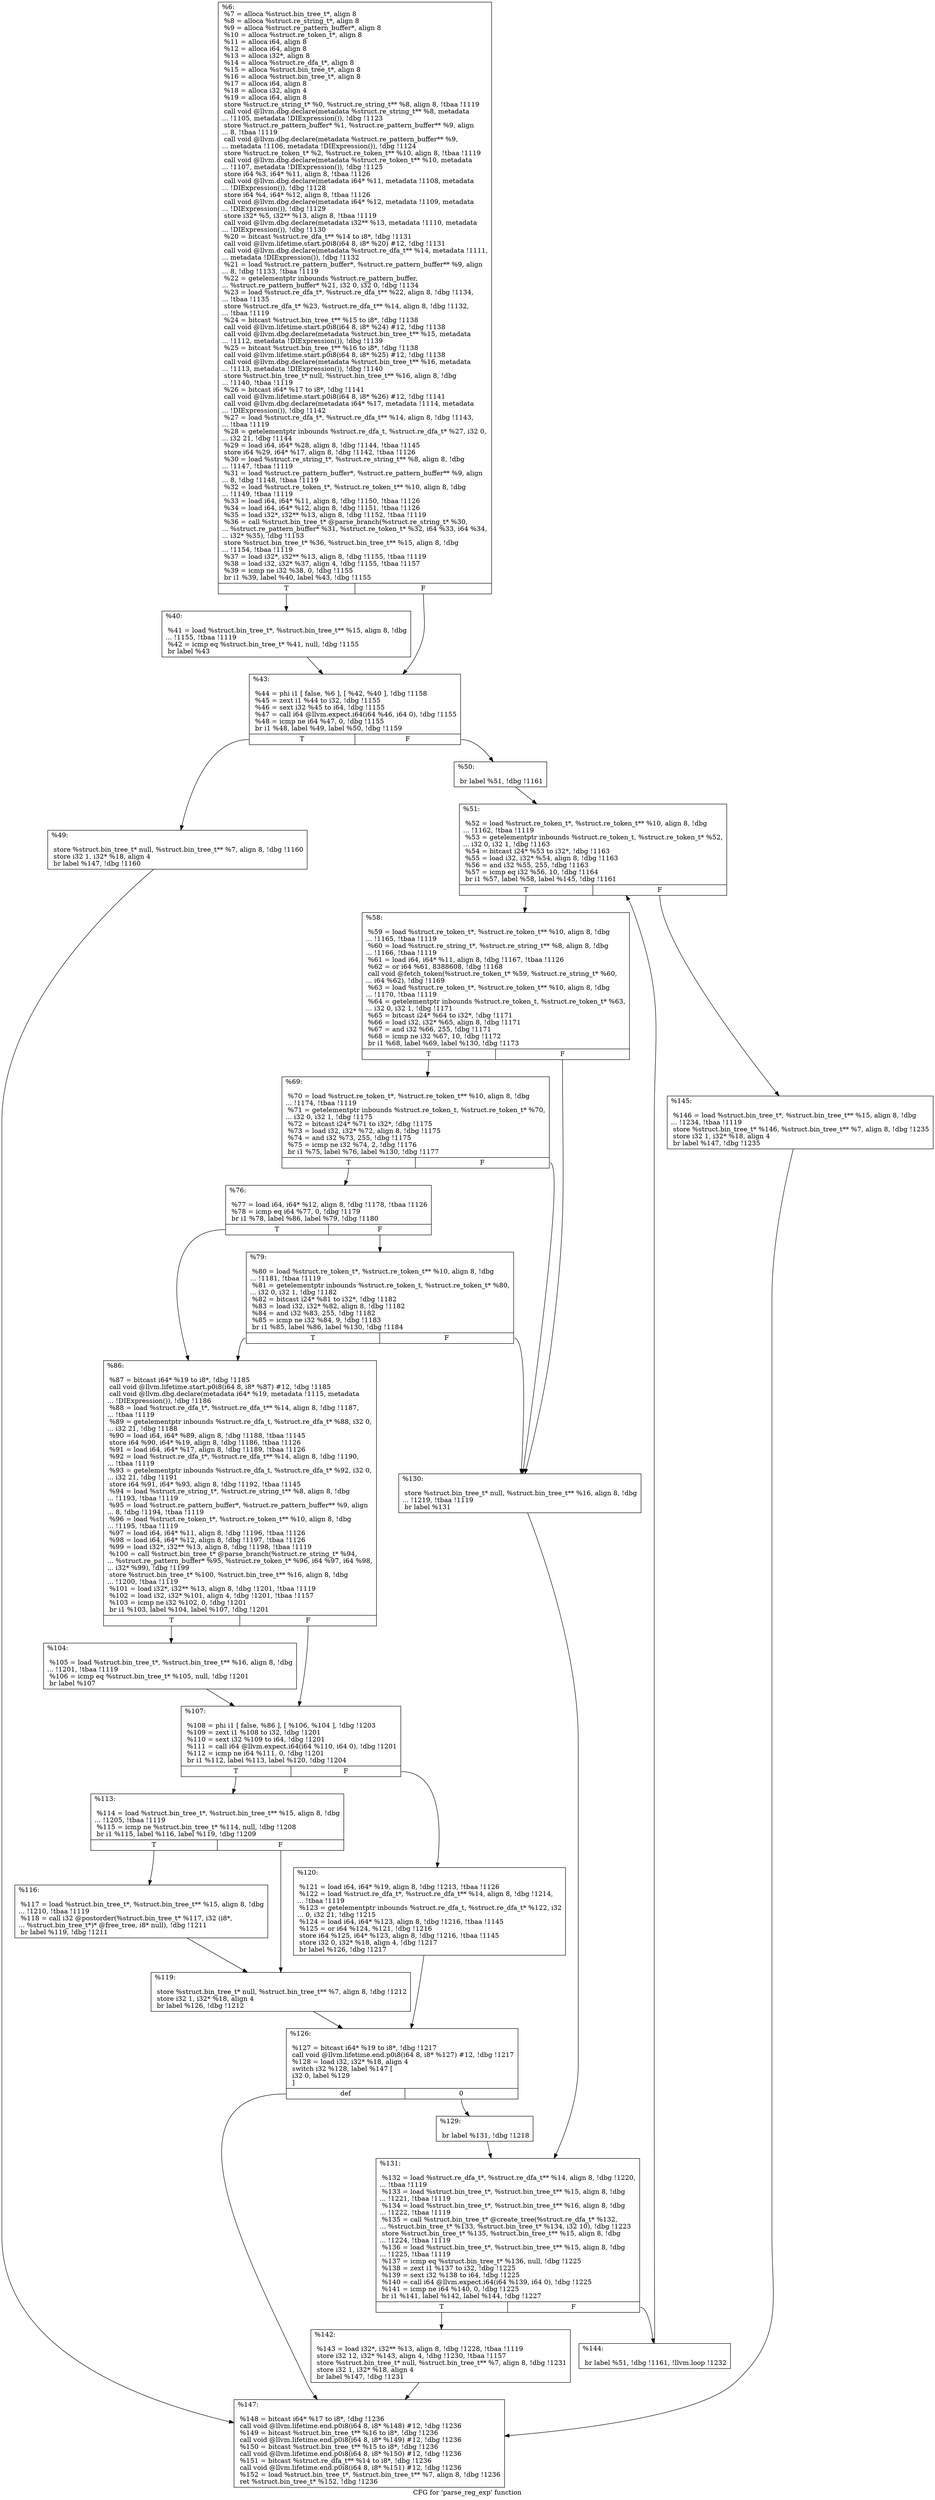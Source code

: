 digraph "CFG for 'parse_reg_exp' function" {
	label="CFG for 'parse_reg_exp' function";

	Node0xbc0100 [shape=record,label="{%6:\l  %7 = alloca %struct.bin_tree_t*, align 8\l  %8 = alloca %struct.re_string_t*, align 8\l  %9 = alloca %struct.re_pattern_buffer*, align 8\l  %10 = alloca %struct.re_token_t*, align 8\l  %11 = alloca i64, align 8\l  %12 = alloca i64, align 8\l  %13 = alloca i32*, align 8\l  %14 = alloca %struct.re_dfa_t*, align 8\l  %15 = alloca %struct.bin_tree_t*, align 8\l  %16 = alloca %struct.bin_tree_t*, align 8\l  %17 = alloca i64, align 8\l  %18 = alloca i32, align 4\l  %19 = alloca i64, align 8\l  store %struct.re_string_t* %0, %struct.re_string_t** %8, align 8, !tbaa !1119\l  call void @llvm.dbg.declare(metadata %struct.re_string_t** %8, metadata\l... !1105, metadata !DIExpression()), !dbg !1123\l  store %struct.re_pattern_buffer* %1, %struct.re_pattern_buffer** %9, align\l... 8, !tbaa !1119\l  call void @llvm.dbg.declare(metadata %struct.re_pattern_buffer** %9,\l... metadata !1106, metadata !DIExpression()), !dbg !1124\l  store %struct.re_token_t* %2, %struct.re_token_t** %10, align 8, !tbaa !1119\l  call void @llvm.dbg.declare(metadata %struct.re_token_t** %10, metadata\l... !1107, metadata !DIExpression()), !dbg !1125\l  store i64 %3, i64* %11, align 8, !tbaa !1126\l  call void @llvm.dbg.declare(metadata i64* %11, metadata !1108, metadata\l... !DIExpression()), !dbg !1128\l  store i64 %4, i64* %12, align 8, !tbaa !1126\l  call void @llvm.dbg.declare(metadata i64* %12, metadata !1109, metadata\l... !DIExpression()), !dbg !1129\l  store i32* %5, i32** %13, align 8, !tbaa !1119\l  call void @llvm.dbg.declare(metadata i32** %13, metadata !1110, metadata\l... !DIExpression()), !dbg !1130\l  %20 = bitcast %struct.re_dfa_t** %14 to i8*, !dbg !1131\l  call void @llvm.lifetime.start.p0i8(i64 8, i8* %20) #12, !dbg !1131\l  call void @llvm.dbg.declare(metadata %struct.re_dfa_t** %14, metadata !1111,\l... metadata !DIExpression()), !dbg !1132\l  %21 = load %struct.re_pattern_buffer*, %struct.re_pattern_buffer** %9, align\l... 8, !dbg !1133, !tbaa !1119\l  %22 = getelementptr inbounds %struct.re_pattern_buffer,\l... %struct.re_pattern_buffer* %21, i32 0, i32 0, !dbg !1134\l  %23 = load %struct.re_dfa_t*, %struct.re_dfa_t** %22, align 8, !dbg !1134,\l... !tbaa !1135\l  store %struct.re_dfa_t* %23, %struct.re_dfa_t** %14, align 8, !dbg !1132,\l... !tbaa !1119\l  %24 = bitcast %struct.bin_tree_t** %15 to i8*, !dbg !1138\l  call void @llvm.lifetime.start.p0i8(i64 8, i8* %24) #12, !dbg !1138\l  call void @llvm.dbg.declare(metadata %struct.bin_tree_t** %15, metadata\l... !1112, metadata !DIExpression()), !dbg !1139\l  %25 = bitcast %struct.bin_tree_t** %16 to i8*, !dbg !1138\l  call void @llvm.lifetime.start.p0i8(i64 8, i8* %25) #12, !dbg !1138\l  call void @llvm.dbg.declare(metadata %struct.bin_tree_t** %16, metadata\l... !1113, metadata !DIExpression()), !dbg !1140\l  store %struct.bin_tree_t* null, %struct.bin_tree_t** %16, align 8, !dbg\l... !1140, !tbaa !1119\l  %26 = bitcast i64* %17 to i8*, !dbg !1141\l  call void @llvm.lifetime.start.p0i8(i64 8, i8* %26) #12, !dbg !1141\l  call void @llvm.dbg.declare(metadata i64* %17, metadata !1114, metadata\l... !DIExpression()), !dbg !1142\l  %27 = load %struct.re_dfa_t*, %struct.re_dfa_t** %14, align 8, !dbg !1143,\l... !tbaa !1119\l  %28 = getelementptr inbounds %struct.re_dfa_t, %struct.re_dfa_t* %27, i32 0,\l... i32 21, !dbg !1144\l  %29 = load i64, i64* %28, align 8, !dbg !1144, !tbaa !1145\l  store i64 %29, i64* %17, align 8, !dbg !1142, !tbaa !1126\l  %30 = load %struct.re_string_t*, %struct.re_string_t** %8, align 8, !dbg\l... !1147, !tbaa !1119\l  %31 = load %struct.re_pattern_buffer*, %struct.re_pattern_buffer** %9, align\l... 8, !dbg !1148, !tbaa !1119\l  %32 = load %struct.re_token_t*, %struct.re_token_t** %10, align 8, !dbg\l... !1149, !tbaa !1119\l  %33 = load i64, i64* %11, align 8, !dbg !1150, !tbaa !1126\l  %34 = load i64, i64* %12, align 8, !dbg !1151, !tbaa !1126\l  %35 = load i32*, i32** %13, align 8, !dbg !1152, !tbaa !1119\l  %36 = call %struct.bin_tree_t* @parse_branch(%struct.re_string_t* %30,\l... %struct.re_pattern_buffer* %31, %struct.re_token_t* %32, i64 %33, i64 %34,\l... i32* %35), !dbg !1153\l  store %struct.bin_tree_t* %36, %struct.bin_tree_t** %15, align 8, !dbg\l... !1154, !tbaa !1119\l  %37 = load i32*, i32** %13, align 8, !dbg !1155, !tbaa !1119\l  %38 = load i32, i32* %37, align 4, !dbg !1155, !tbaa !1157\l  %39 = icmp ne i32 %38, 0, !dbg !1155\l  br i1 %39, label %40, label %43, !dbg !1155\l|{<s0>T|<s1>F}}"];
	Node0xbc0100:s0 -> Node0xbc1130;
	Node0xbc0100:s1 -> Node0xbc1180;
	Node0xbc1130 [shape=record,label="{%40:\l\l  %41 = load %struct.bin_tree_t*, %struct.bin_tree_t** %15, align 8, !dbg\l... !1155, !tbaa !1119\l  %42 = icmp eq %struct.bin_tree_t* %41, null, !dbg !1155\l  br label %43\l}"];
	Node0xbc1130 -> Node0xbc1180;
	Node0xbc1180 [shape=record,label="{%43:\l\l  %44 = phi i1 [ false, %6 ], [ %42, %40 ], !dbg !1158\l  %45 = zext i1 %44 to i32, !dbg !1155\l  %46 = sext i32 %45 to i64, !dbg !1155\l  %47 = call i64 @llvm.expect.i64(i64 %46, i64 0), !dbg !1155\l  %48 = icmp ne i64 %47, 0, !dbg !1155\l  br i1 %48, label %49, label %50, !dbg !1159\l|{<s0>T|<s1>F}}"];
	Node0xbc1180:s0 -> Node0xbc11d0;
	Node0xbc1180:s1 -> Node0xbc1220;
	Node0xbc11d0 [shape=record,label="{%49:\l\l  store %struct.bin_tree_t* null, %struct.bin_tree_t** %7, align 8, !dbg !1160\l  store i32 1, i32* %18, align 4\l  br label %147, !dbg !1160\l}"];
	Node0xbc11d0 -> Node0xbc1860;
	Node0xbc1220 [shape=record,label="{%50:\l\l  br label %51, !dbg !1161\l}"];
	Node0xbc1220 -> Node0xbc1270;
	Node0xbc1270 [shape=record,label="{%51:\l\l  %52 = load %struct.re_token_t*, %struct.re_token_t** %10, align 8, !dbg\l... !1162, !tbaa !1119\l  %53 = getelementptr inbounds %struct.re_token_t, %struct.re_token_t* %52,\l... i32 0, i32 1, !dbg !1163\l  %54 = bitcast i24* %53 to i32*, !dbg !1163\l  %55 = load i32, i32* %54, align 8, !dbg !1163\l  %56 = and i32 %55, 255, !dbg !1163\l  %57 = icmp eq i32 %56, 10, !dbg !1164\l  br i1 %57, label %58, label %145, !dbg !1161\l|{<s0>T|<s1>F}}"];
	Node0xbc1270:s0 -> Node0xbc12c0;
	Node0xbc1270:s1 -> Node0xbc1810;
	Node0xbc12c0 [shape=record,label="{%58:\l\l  %59 = load %struct.re_token_t*, %struct.re_token_t** %10, align 8, !dbg\l... !1165, !tbaa !1119\l  %60 = load %struct.re_string_t*, %struct.re_string_t** %8, align 8, !dbg\l... !1166, !tbaa !1119\l  %61 = load i64, i64* %11, align 8, !dbg !1167, !tbaa !1126\l  %62 = or i64 %61, 8388608, !dbg !1168\l  call void @fetch_token(%struct.re_token_t* %59, %struct.re_string_t* %60,\l... i64 %62), !dbg !1169\l  %63 = load %struct.re_token_t*, %struct.re_token_t** %10, align 8, !dbg\l... !1170, !tbaa !1119\l  %64 = getelementptr inbounds %struct.re_token_t, %struct.re_token_t* %63,\l... i32 0, i32 1, !dbg !1171\l  %65 = bitcast i24* %64 to i32*, !dbg !1171\l  %66 = load i32, i32* %65, align 8, !dbg !1171\l  %67 = and i32 %66, 255, !dbg !1171\l  %68 = icmp ne i32 %67, 10, !dbg !1172\l  br i1 %68, label %69, label %130, !dbg !1173\l|{<s0>T|<s1>F}}"];
	Node0xbc12c0:s0 -> Node0xbc1310;
	Node0xbc12c0:s1 -> Node0xbc16d0;
	Node0xbc1310 [shape=record,label="{%69:\l\l  %70 = load %struct.re_token_t*, %struct.re_token_t** %10, align 8, !dbg\l... !1174, !tbaa !1119\l  %71 = getelementptr inbounds %struct.re_token_t, %struct.re_token_t* %70,\l... i32 0, i32 1, !dbg !1175\l  %72 = bitcast i24* %71 to i32*, !dbg !1175\l  %73 = load i32, i32* %72, align 8, !dbg !1175\l  %74 = and i32 %73, 255, !dbg !1175\l  %75 = icmp ne i32 %74, 2, !dbg !1176\l  br i1 %75, label %76, label %130, !dbg !1177\l|{<s0>T|<s1>F}}"];
	Node0xbc1310:s0 -> Node0xbc1360;
	Node0xbc1310:s1 -> Node0xbc16d0;
	Node0xbc1360 [shape=record,label="{%76:\l\l  %77 = load i64, i64* %12, align 8, !dbg !1178, !tbaa !1126\l  %78 = icmp eq i64 %77, 0, !dbg !1179\l  br i1 %78, label %86, label %79, !dbg !1180\l|{<s0>T|<s1>F}}"];
	Node0xbc1360:s0 -> Node0xbc1400;
	Node0xbc1360:s1 -> Node0xbc13b0;
	Node0xbc13b0 [shape=record,label="{%79:\l\l  %80 = load %struct.re_token_t*, %struct.re_token_t** %10, align 8, !dbg\l... !1181, !tbaa !1119\l  %81 = getelementptr inbounds %struct.re_token_t, %struct.re_token_t* %80,\l... i32 0, i32 1, !dbg !1182\l  %82 = bitcast i24* %81 to i32*, !dbg !1182\l  %83 = load i32, i32* %82, align 8, !dbg !1182\l  %84 = and i32 %83, 255, !dbg !1182\l  %85 = icmp ne i32 %84, 9, !dbg !1183\l  br i1 %85, label %86, label %130, !dbg !1184\l|{<s0>T|<s1>F}}"];
	Node0xbc13b0:s0 -> Node0xbc1400;
	Node0xbc13b0:s1 -> Node0xbc16d0;
	Node0xbc1400 [shape=record,label="{%86:\l\l  %87 = bitcast i64* %19 to i8*, !dbg !1185\l  call void @llvm.lifetime.start.p0i8(i64 8, i8* %87) #12, !dbg !1185\l  call void @llvm.dbg.declare(metadata i64* %19, metadata !1115, metadata\l... !DIExpression()), !dbg !1186\l  %88 = load %struct.re_dfa_t*, %struct.re_dfa_t** %14, align 8, !dbg !1187,\l... !tbaa !1119\l  %89 = getelementptr inbounds %struct.re_dfa_t, %struct.re_dfa_t* %88, i32 0,\l... i32 21, !dbg !1188\l  %90 = load i64, i64* %89, align 8, !dbg !1188, !tbaa !1145\l  store i64 %90, i64* %19, align 8, !dbg !1186, !tbaa !1126\l  %91 = load i64, i64* %17, align 8, !dbg !1189, !tbaa !1126\l  %92 = load %struct.re_dfa_t*, %struct.re_dfa_t** %14, align 8, !dbg !1190,\l... !tbaa !1119\l  %93 = getelementptr inbounds %struct.re_dfa_t, %struct.re_dfa_t* %92, i32 0,\l... i32 21, !dbg !1191\l  store i64 %91, i64* %93, align 8, !dbg !1192, !tbaa !1145\l  %94 = load %struct.re_string_t*, %struct.re_string_t** %8, align 8, !dbg\l... !1193, !tbaa !1119\l  %95 = load %struct.re_pattern_buffer*, %struct.re_pattern_buffer** %9, align\l... 8, !dbg !1194, !tbaa !1119\l  %96 = load %struct.re_token_t*, %struct.re_token_t** %10, align 8, !dbg\l... !1195, !tbaa !1119\l  %97 = load i64, i64* %11, align 8, !dbg !1196, !tbaa !1126\l  %98 = load i64, i64* %12, align 8, !dbg !1197, !tbaa !1126\l  %99 = load i32*, i32** %13, align 8, !dbg !1198, !tbaa !1119\l  %100 = call %struct.bin_tree_t* @parse_branch(%struct.re_string_t* %94,\l... %struct.re_pattern_buffer* %95, %struct.re_token_t* %96, i64 %97, i64 %98,\l... i32* %99), !dbg !1199\l  store %struct.bin_tree_t* %100, %struct.bin_tree_t** %16, align 8, !dbg\l... !1200, !tbaa !1119\l  %101 = load i32*, i32** %13, align 8, !dbg !1201, !tbaa !1119\l  %102 = load i32, i32* %101, align 4, !dbg !1201, !tbaa !1157\l  %103 = icmp ne i32 %102, 0, !dbg !1201\l  br i1 %103, label %104, label %107, !dbg !1201\l|{<s0>T|<s1>F}}"];
	Node0xbc1400:s0 -> Node0xbc1450;
	Node0xbc1400:s1 -> Node0xbc14a0;
	Node0xbc1450 [shape=record,label="{%104:\l\l  %105 = load %struct.bin_tree_t*, %struct.bin_tree_t** %16, align 8, !dbg\l... !1201, !tbaa !1119\l  %106 = icmp eq %struct.bin_tree_t* %105, null, !dbg !1201\l  br label %107\l}"];
	Node0xbc1450 -> Node0xbc14a0;
	Node0xbc14a0 [shape=record,label="{%107:\l\l  %108 = phi i1 [ false, %86 ], [ %106, %104 ], !dbg !1203\l  %109 = zext i1 %108 to i32, !dbg !1201\l  %110 = sext i32 %109 to i64, !dbg !1201\l  %111 = call i64 @llvm.expect.i64(i64 %110, i64 0), !dbg !1201\l  %112 = icmp ne i64 %111, 0, !dbg !1201\l  br i1 %112, label %113, label %120, !dbg !1204\l|{<s0>T|<s1>F}}"];
	Node0xbc14a0:s0 -> Node0xbc14f0;
	Node0xbc14a0:s1 -> Node0xbc15e0;
	Node0xbc14f0 [shape=record,label="{%113:\l\l  %114 = load %struct.bin_tree_t*, %struct.bin_tree_t** %15, align 8, !dbg\l... !1205, !tbaa !1119\l  %115 = icmp ne %struct.bin_tree_t* %114, null, !dbg !1208\l  br i1 %115, label %116, label %119, !dbg !1209\l|{<s0>T|<s1>F}}"];
	Node0xbc14f0:s0 -> Node0xbc1540;
	Node0xbc14f0:s1 -> Node0xbc1590;
	Node0xbc1540 [shape=record,label="{%116:\l\l  %117 = load %struct.bin_tree_t*, %struct.bin_tree_t** %15, align 8, !dbg\l... !1210, !tbaa !1119\l  %118 = call i32 @postorder(%struct.bin_tree_t* %117, i32 (i8*,\l... %struct.bin_tree_t*)* @free_tree, i8* null), !dbg !1211\l  br label %119, !dbg !1211\l}"];
	Node0xbc1540 -> Node0xbc1590;
	Node0xbc1590 [shape=record,label="{%119:\l\l  store %struct.bin_tree_t* null, %struct.bin_tree_t** %7, align 8, !dbg !1212\l  store i32 1, i32* %18, align 4\l  br label %126, !dbg !1212\l}"];
	Node0xbc1590 -> Node0xbc1630;
	Node0xbc15e0 [shape=record,label="{%120:\l\l  %121 = load i64, i64* %19, align 8, !dbg !1213, !tbaa !1126\l  %122 = load %struct.re_dfa_t*, %struct.re_dfa_t** %14, align 8, !dbg !1214,\l... !tbaa !1119\l  %123 = getelementptr inbounds %struct.re_dfa_t, %struct.re_dfa_t* %122, i32\l... 0, i32 21, !dbg !1215\l  %124 = load i64, i64* %123, align 8, !dbg !1216, !tbaa !1145\l  %125 = or i64 %124, %121, !dbg !1216\l  store i64 %125, i64* %123, align 8, !dbg !1216, !tbaa !1145\l  store i32 0, i32* %18, align 4, !dbg !1217\l  br label %126, !dbg !1217\l}"];
	Node0xbc15e0 -> Node0xbc1630;
	Node0xbc1630 [shape=record,label="{%126:\l\l  %127 = bitcast i64* %19 to i8*, !dbg !1217\l  call void @llvm.lifetime.end.p0i8(i64 8, i8* %127) #12, !dbg !1217\l  %128 = load i32, i32* %18, align 4\l  switch i32 %128, label %147 [\l    i32 0, label %129\l  ]\l|{<s0>def|<s1>0}}"];
	Node0xbc1630:s0 -> Node0xbc1860;
	Node0xbc1630:s1 -> Node0xbc1680;
	Node0xbc1680 [shape=record,label="{%129:\l\l  br label %131, !dbg !1218\l}"];
	Node0xbc1680 -> Node0xbc1720;
	Node0xbc16d0 [shape=record,label="{%130:\l\l  store %struct.bin_tree_t* null, %struct.bin_tree_t** %16, align 8, !dbg\l... !1219, !tbaa !1119\l  br label %131\l}"];
	Node0xbc16d0 -> Node0xbc1720;
	Node0xbc1720 [shape=record,label="{%131:\l\l  %132 = load %struct.re_dfa_t*, %struct.re_dfa_t** %14, align 8, !dbg !1220,\l... !tbaa !1119\l  %133 = load %struct.bin_tree_t*, %struct.bin_tree_t** %15, align 8, !dbg\l... !1221, !tbaa !1119\l  %134 = load %struct.bin_tree_t*, %struct.bin_tree_t** %16, align 8, !dbg\l... !1222, !tbaa !1119\l  %135 = call %struct.bin_tree_t* @create_tree(%struct.re_dfa_t* %132,\l... %struct.bin_tree_t* %133, %struct.bin_tree_t* %134, i32 10), !dbg !1223\l  store %struct.bin_tree_t* %135, %struct.bin_tree_t** %15, align 8, !dbg\l... !1224, !tbaa !1119\l  %136 = load %struct.bin_tree_t*, %struct.bin_tree_t** %15, align 8, !dbg\l... !1225, !tbaa !1119\l  %137 = icmp eq %struct.bin_tree_t* %136, null, !dbg !1225\l  %138 = zext i1 %137 to i32, !dbg !1225\l  %139 = sext i32 %138 to i64, !dbg !1225\l  %140 = call i64 @llvm.expect.i64(i64 %139, i64 0), !dbg !1225\l  %141 = icmp ne i64 %140, 0, !dbg !1225\l  br i1 %141, label %142, label %144, !dbg !1227\l|{<s0>T|<s1>F}}"];
	Node0xbc1720:s0 -> Node0xbc1770;
	Node0xbc1720:s1 -> Node0xbc17c0;
	Node0xbc1770 [shape=record,label="{%142:\l\l  %143 = load i32*, i32** %13, align 8, !dbg !1228, !tbaa !1119\l  store i32 12, i32* %143, align 4, !dbg !1230, !tbaa !1157\l  store %struct.bin_tree_t* null, %struct.bin_tree_t** %7, align 8, !dbg !1231\l  store i32 1, i32* %18, align 4\l  br label %147, !dbg !1231\l}"];
	Node0xbc1770 -> Node0xbc1860;
	Node0xbc17c0 [shape=record,label="{%144:\l\l  br label %51, !dbg !1161, !llvm.loop !1232\l}"];
	Node0xbc17c0 -> Node0xbc1270;
	Node0xbc1810 [shape=record,label="{%145:\l\l  %146 = load %struct.bin_tree_t*, %struct.bin_tree_t** %15, align 8, !dbg\l... !1234, !tbaa !1119\l  store %struct.bin_tree_t* %146, %struct.bin_tree_t** %7, align 8, !dbg !1235\l  store i32 1, i32* %18, align 4\l  br label %147, !dbg !1235\l}"];
	Node0xbc1810 -> Node0xbc1860;
	Node0xbc1860 [shape=record,label="{%147:\l\l  %148 = bitcast i64* %17 to i8*, !dbg !1236\l  call void @llvm.lifetime.end.p0i8(i64 8, i8* %148) #12, !dbg !1236\l  %149 = bitcast %struct.bin_tree_t** %16 to i8*, !dbg !1236\l  call void @llvm.lifetime.end.p0i8(i64 8, i8* %149) #12, !dbg !1236\l  %150 = bitcast %struct.bin_tree_t** %15 to i8*, !dbg !1236\l  call void @llvm.lifetime.end.p0i8(i64 8, i8* %150) #12, !dbg !1236\l  %151 = bitcast %struct.re_dfa_t** %14 to i8*, !dbg !1236\l  call void @llvm.lifetime.end.p0i8(i64 8, i8* %151) #12, !dbg !1236\l  %152 = load %struct.bin_tree_t*, %struct.bin_tree_t** %7, align 8, !dbg !1236\l  ret %struct.bin_tree_t* %152, !dbg !1236\l}"];
}
